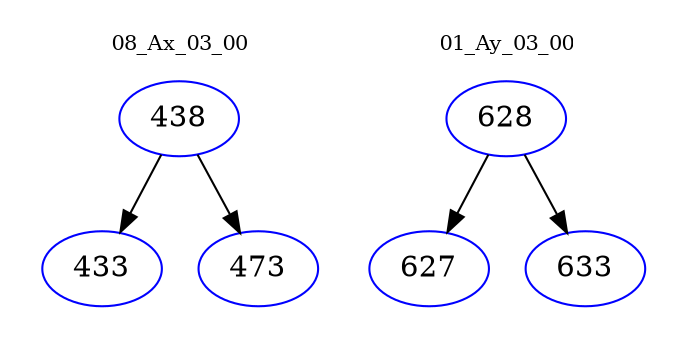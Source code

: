 digraph{
subgraph cluster_0 {
color = white
label = "08_Ax_03_00";
fontsize=10;
T0_438 [label="438", color="blue"]
T0_438 -> T0_433 [color="black"]
T0_433 [label="433", color="blue"]
T0_438 -> T0_473 [color="black"]
T0_473 [label="473", color="blue"]
}
subgraph cluster_1 {
color = white
label = "01_Ay_03_00";
fontsize=10;
T1_628 [label="628", color="blue"]
T1_628 -> T1_627 [color="black"]
T1_627 [label="627", color="blue"]
T1_628 -> T1_633 [color="black"]
T1_633 [label="633", color="blue"]
}
}
